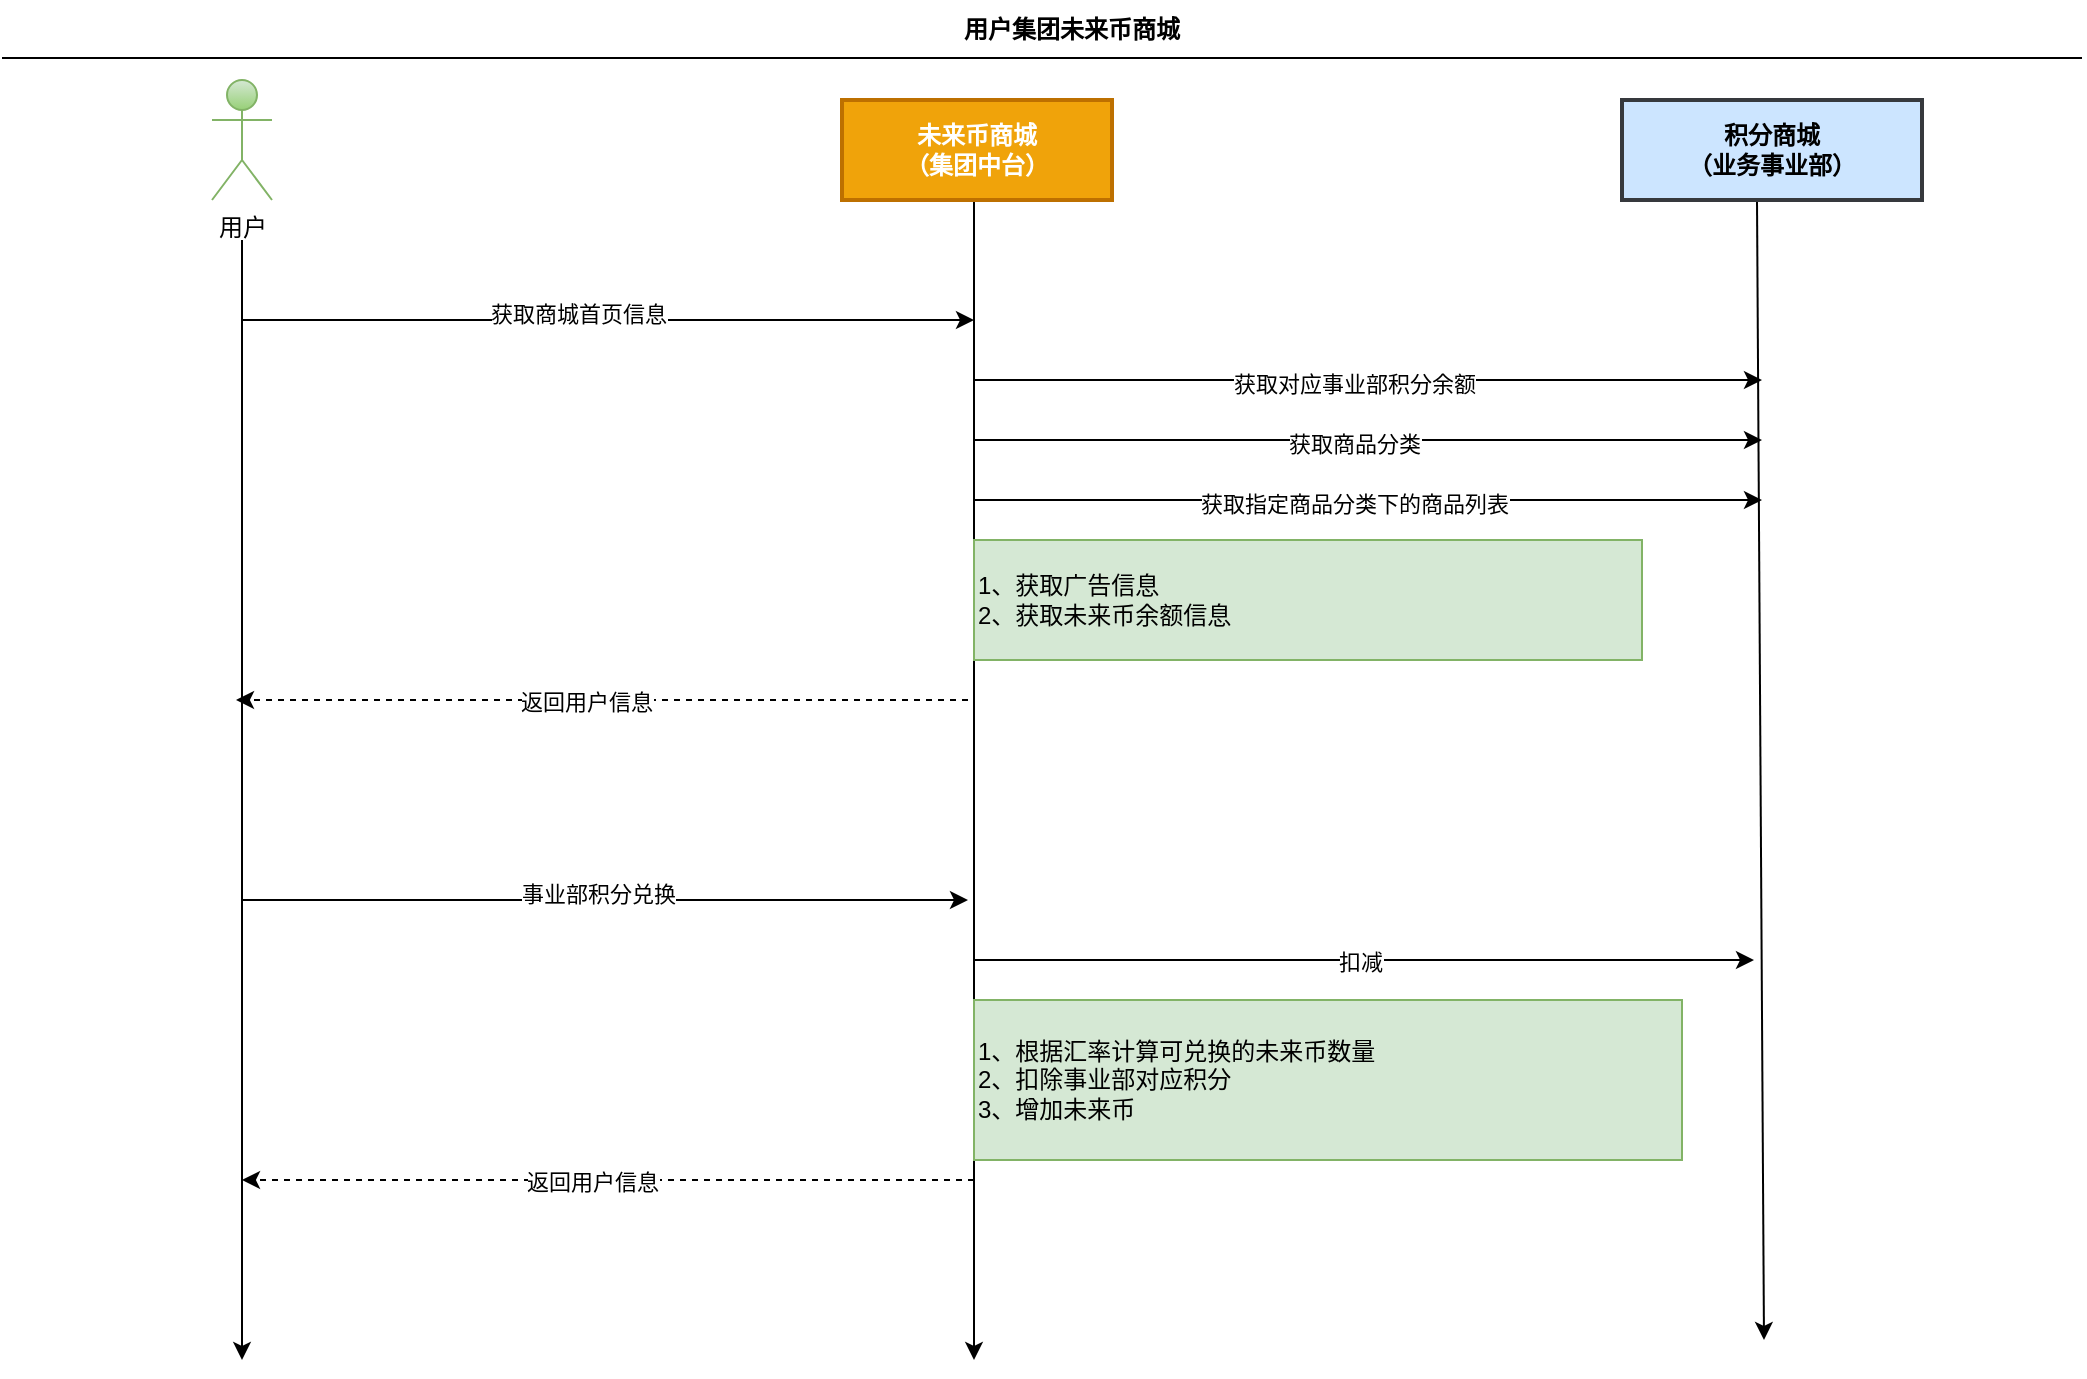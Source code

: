 <mxfile version="14.4.4" type="github">
  <diagram id="6AJErOQoPHE6RNAamy4t" name="第 1 页">
    <mxGraphModel dx="946" dy="534" grid="1" gridSize="10" guides="1" tooltips="1" connect="1" arrows="1" fold="1" page="1" pageScale="1" pageWidth="827" pageHeight="1169" math="0" shadow="0">
      <root>
        <mxCell id="0" />
        <mxCell id="1" parent="0" />
        <mxCell id="v95WOcgCE8fz8389dzAL-2" value="用户" style="shape=umlActor;verticalLabelPosition=bottom;verticalAlign=top;html=1;outlineConnect=0;gradientColor=#97d077;fillColor=#d5e8d4;strokeColor=#82b366;" vertex="1" parent="1">
          <mxGeometry x="105" y="80" width="30" height="60" as="geometry" />
        </mxCell>
        <mxCell id="v95WOcgCE8fz8389dzAL-5" value="" style="endArrow=none;html=1;" edge="1" parent="1">
          <mxGeometry width="50" height="50" relative="1" as="geometry">
            <mxPoint x="1040" y="69" as="sourcePoint" />
            <mxPoint y="69" as="targetPoint" />
          </mxGeometry>
        </mxCell>
        <mxCell id="v95WOcgCE8fz8389dzAL-6" value="&lt;b&gt;用户集团未来币商城&lt;/b&gt;" style="text;html=1;strokeColor=none;fillColor=none;align=center;verticalAlign=middle;whiteSpace=wrap;rounded=0;" vertex="1" parent="1">
          <mxGeometry x="440" y="40" width="190" height="30" as="geometry" />
        </mxCell>
        <mxCell id="v95WOcgCE8fz8389dzAL-7" value="" style="endArrow=none;dashed=1;html=1;" edge="1" parent="1">
          <mxGeometry width="50" height="50" relative="1" as="geometry">
            <mxPoint x="66" y="230" as="sourcePoint" />
            <mxPoint x="66" y="230.0" as="targetPoint" />
          </mxGeometry>
        </mxCell>
        <mxCell id="v95WOcgCE8fz8389dzAL-8" value="" style="endArrow=classic;html=1;" edge="1" parent="1">
          <mxGeometry width="50" height="50" relative="1" as="geometry">
            <mxPoint x="120" y="160" as="sourcePoint" />
            <mxPoint x="120" y="720" as="targetPoint" />
          </mxGeometry>
        </mxCell>
        <mxCell id="v95WOcgCE8fz8389dzAL-9" value="" style="endArrow=classic;html=1;exitX=0.5;exitY=1;exitDx=0;exitDy=0;" edge="1" parent="1">
          <mxGeometry width="50" height="50" relative="1" as="geometry">
            <mxPoint x="486" y="140" as="sourcePoint" />
            <mxPoint x="486" y="720" as="targetPoint" />
          </mxGeometry>
        </mxCell>
        <mxCell id="v95WOcgCE8fz8389dzAL-10" value="" style="endArrow=classic;html=1;" edge="1" parent="1">
          <mxGeometry width="50" height="50" relative="1" as="geometry">
            <mxPoint x="120" y="200" as="sourcePoint" />
            <mxPoint x="486" y="200" as="targetPoint" />
          </mxGeometry>
        </mxCell>
        <mxCell id="v95WOcgCE8fz8389dzAL-11" value="获取商城首页信息" style="edgeLabel;html=1;align=center;verticalAlign=middle;resizable=0;points=[];" vertex="1" connectable="0" parent="v95WOcgCE8fz8389dzAL-10">
          <mxGeometry x="-0.231" y="3" relative="1" as="geometry">
            <mxPoint x="27" as="offset" />
          </mxGeometry>
        </mxCell>
        <mxCell id="v95WOcgCE8fz8389dzAL-12" value="" style="endArrow=classic;html=1;exitX=0.5;exitY=1;exitDx=0;exitDy=0;" edge="1" parent="1">
          <mxGeometry width="50" height="50" relative="1" as="geometry">
            <mxPoint x="877.5" y="140" as="sourcePoint" />
            <mxPoint x="881" y="710" as="targetPoint" />
          </mxGeometry>
        </mxCell>
        <mxCell id="v95WOcgCE8fz8389dzAL-13" value="" style="endArrow=classic;html=1;" edge="1" parent="1">
          <mxGeometry width="50" height="50" relative="1" as="geometry">
            <mxPoint x="486" y="260" as="sourcePoint" />
            <mxPoint x="880" y="260" as="targetPoint" />
          </mxGeometry>
        </mxCell>
        <mxCell id="v95WOcgCE8fz8389dzAL-14" value="获取商品分类" style="edgeLabel;html=1;align=center;verticalAlign=middle;resizable=0;points=[];" vertex="1" connectable="0" parent="v95WOcgCE8fz8389dzAL-13">
          <mxGeometry x="-0.037" y="-2" relative="1" as="geometry">
            <mxPoint as="offset" />
          </mxGeometry>
        </mxCell>
        <mxCell id="v95WOcgCE8fz8389dzAL-16" value="" style="endArrow=classic;html=1;" edge="1" parent="1">
          <mxGeometry width="50" height="50" relative="1" as="geometry">
            <mxPoint x="120" y="490" as="sourcePoint" />
            <mxPoint x="483" y="490" as="targetPoint" />
          </mxGeometry>
        </mxCell>
        <mxCell id="v95WOcgCE8fz8389dzAL-55" value="事业部积分兑换" style="edgeLabel;html=1;align=center;verticalAlign=middle;resizable=0;points=[];" vertex="1" connectable="0" parent="v95WOcgCE8fz8389dzAL-16">
          <mxGeometry x="-0.019" y="3" relative="1" as="geometry">
            <mxPoint as="offset" />
          </mxGeometry>
        </mxCell>
        <mxCell id="v95WOcgCE8fz8389dzAL-23" value="" style="endArrow=classic;html=1;dashed=1;" edge="1" parent="1">
          <mxGeometry width="50" height="50" relative="1" as="geometry">
            <mxPoint x="483" y="390" as="sourcePoint" />
            <mxPoint x="117" y="390" as="targetPoint" />
          </mxGeometry>
        </mxCell>
        <mxCell id="v95WOcgCE8fz8389dzAL-24" value="返回用户信息" style="edgeLabel;html=1;align=center;verticalAlign=middle;resizable=0;points=[];" vertex="1" connectable="0" parent="v95WOcgCE8fz8389dzAL-23">
          <mxGeometry x="0.044" y="1" relative="1" as="geometry">
            <mxPoint as="offset" />
          </mxGeometry>
        </mxCell>
        <mxCell id="v95WOcgCE8fz8389dzAL-29" value="1、根据汇率计算可兑换的未来币数量&lt;br&gt;2、扣除事业部对应积分&lt;br&gt;3、增加未来币" style="rounded=0;whiteSpace=wrap;html=1;align=left;fillColor=#d5e8d4;strokeColor=#82b366;" vertex="1" parent="1">
          <mxGeometry x="486" y="540" width="354" height="80" as="geometry" />
        </mxCell>
        <mxCell id="v95WOcgCE8fz8389dzAL-41" value="" style="endArrow=classic;html=1;" edge="1" parent="1">
          <mxGeometry width="50" height="50" relative="1" as="geometry">
            <mxPoint x="486" y="520" as="sourcePoint" />
            <mxPoint x="876" y="520" as="targetPoint" />
          </mxGeometry>
        </mxCell>
        <mxCell id="v95WOcgCE8fz8389dzAL-56" value="扣减" style="edgeLabel;html=1;align=center;verticalAlign=middle;resizable=0;points=[];" vertex="1" connectable="0" parent="v95WOcgCE8fz8389dzAL-41">
          <mxGeometry x="-0.01" y="-1" relative="1" as="geometry">
            <mxPoint as="offset" />
          </mxGeometry>
        </mxCell>
        <mxCell id="v95WOcgCE8fz8389dzAL-47" value="&lt;b&gt;未来币商城&lt;br&gt;（集团中台）&lt;/b&gt;" style="rounded=0;whiteSpace=wrap;html=1;strokeWidth=2;strokeColor=#BD7000;fillColor=#f0a30a;fontColor=#ffffff;" vertex="1" parent="1">
          <mxGeometry x="420" y="90" width="135" height="50" as="geometry" />
        </mxCell>
        <mxCell id="v95WOcgCE8fz8389dzAL-48" value="&lt;b&gt;积分商城&lt;br&gt;（业务事业部）&lt;/b&gt;" style="rounded=0;whiteSpace=wrap;html=1;strokeWidth=2;fillColor=#cce5ff;strokeColor=#36393d;" vertex="1" parent="1">
          <mxGeometry x="810" y="90" width="150" height="50" as="geometry" />
        </mxCell>
        <mxCell id="v95WOcgCE8fz8389dzAL-49" value="" style="endArrow=classic;html=1;" edge="1" parent="1">
          <mxGeometry width="50" height="50" relative="1" as="geometry">
            <mxPoint x="486" y="290" as="sourcePoint" />
            <mxPoint x="880" y="290" as="targetPoint" />
          </mxGeometry>
        </mxCell>
        <mxCell id="v95WOcgCE8fz8389dzAL-50" value="获取指定商品分类下的商品列表" style="edgeLabel;html=1;align=center;verticalAlign=middle;resizable=0;points=[];" vertex="1" connectable="0" parent="v95WOcgCE8fz8389dzAL-49">
          <mxGeometry x="-0.037" y="-2" relative="1" as="geometry">
            <mxPoint as="offset" />
          </mxGeometry>
        </mxCell>
        <mxCell id="v95WOcgCE8fz8389dzAL-51" value="" style="endArrow=classic;html=1;" edge="1" parent="1">
          <mxGeometry width="50" height="50" relative="1" as="geometry">
            <mxPoint x="486" y="230" as="sourcePoint" />
            <mxPoint x="880" y="230" as="targetPoint" />
          </mxGeometry>
        </mxCell>
        <mxCell id="v95WOcgCE8fz8389dzAL-52" value="获取对应事业部积分余额" style="edgeLabel;html=1;align=center;verticalAlign=middle;resizable=0;points=[];" vertex="1" connectable="0" parent="v95WOcgCE8fz8389dzAL-51">
          <mxGeometry x="-0.037" y="-2" relative="1" as="geometry">
            <mxPoint as="offset" />
          </mxGeometry>
        </mxCell>
        <mxCell id="v95WOcgCE8fz8389dzAL-53" value="1、获取广告信息&lt;br&gt;2、获取未来币余额信息" style="rounded=0;whiteSpace=wrap;html=1;align=left;fillColor=#d5e8d4;strokeColor=#82b366;" vertex="1" parent="1">
          <mxGeometry x="486" y="310" width="334" height="60" as="geometry" />
        </mxCell>
        <mxCell id="v95WOcgCE8fz8389dzAL-57" value="" style="endArrow=classic;html=1;dashed=1;" edge="1" parent="1">
          <mxGeometry width="50" height="50" relative="1" as="geometry">
            <mxPoint x="486" y="630" as="sourcePoint" />
            <mxPoint x="120" y="630" as="targetPoint" />
          </mxGeometry>
        </mxCell>
        <mxCell id="v95WOcgCE8fz8389dzAL-58" value="返回用户信息" style="edgeLabel;html=1;align=center;verticalAlign=middle;resizable=0;points=[];" vertex="1" connectable="0" parent="v95WOcgCE8fz8389dzAL-57">
          <mxGeometry x="0.044" y="1" relative="1" as="geometry">
            <mxPoint as="offset" />
          </mxGeometry>
        </mxCell>
      </root>
    </mxGraphModel>
  </diagram>
</mxfile>
